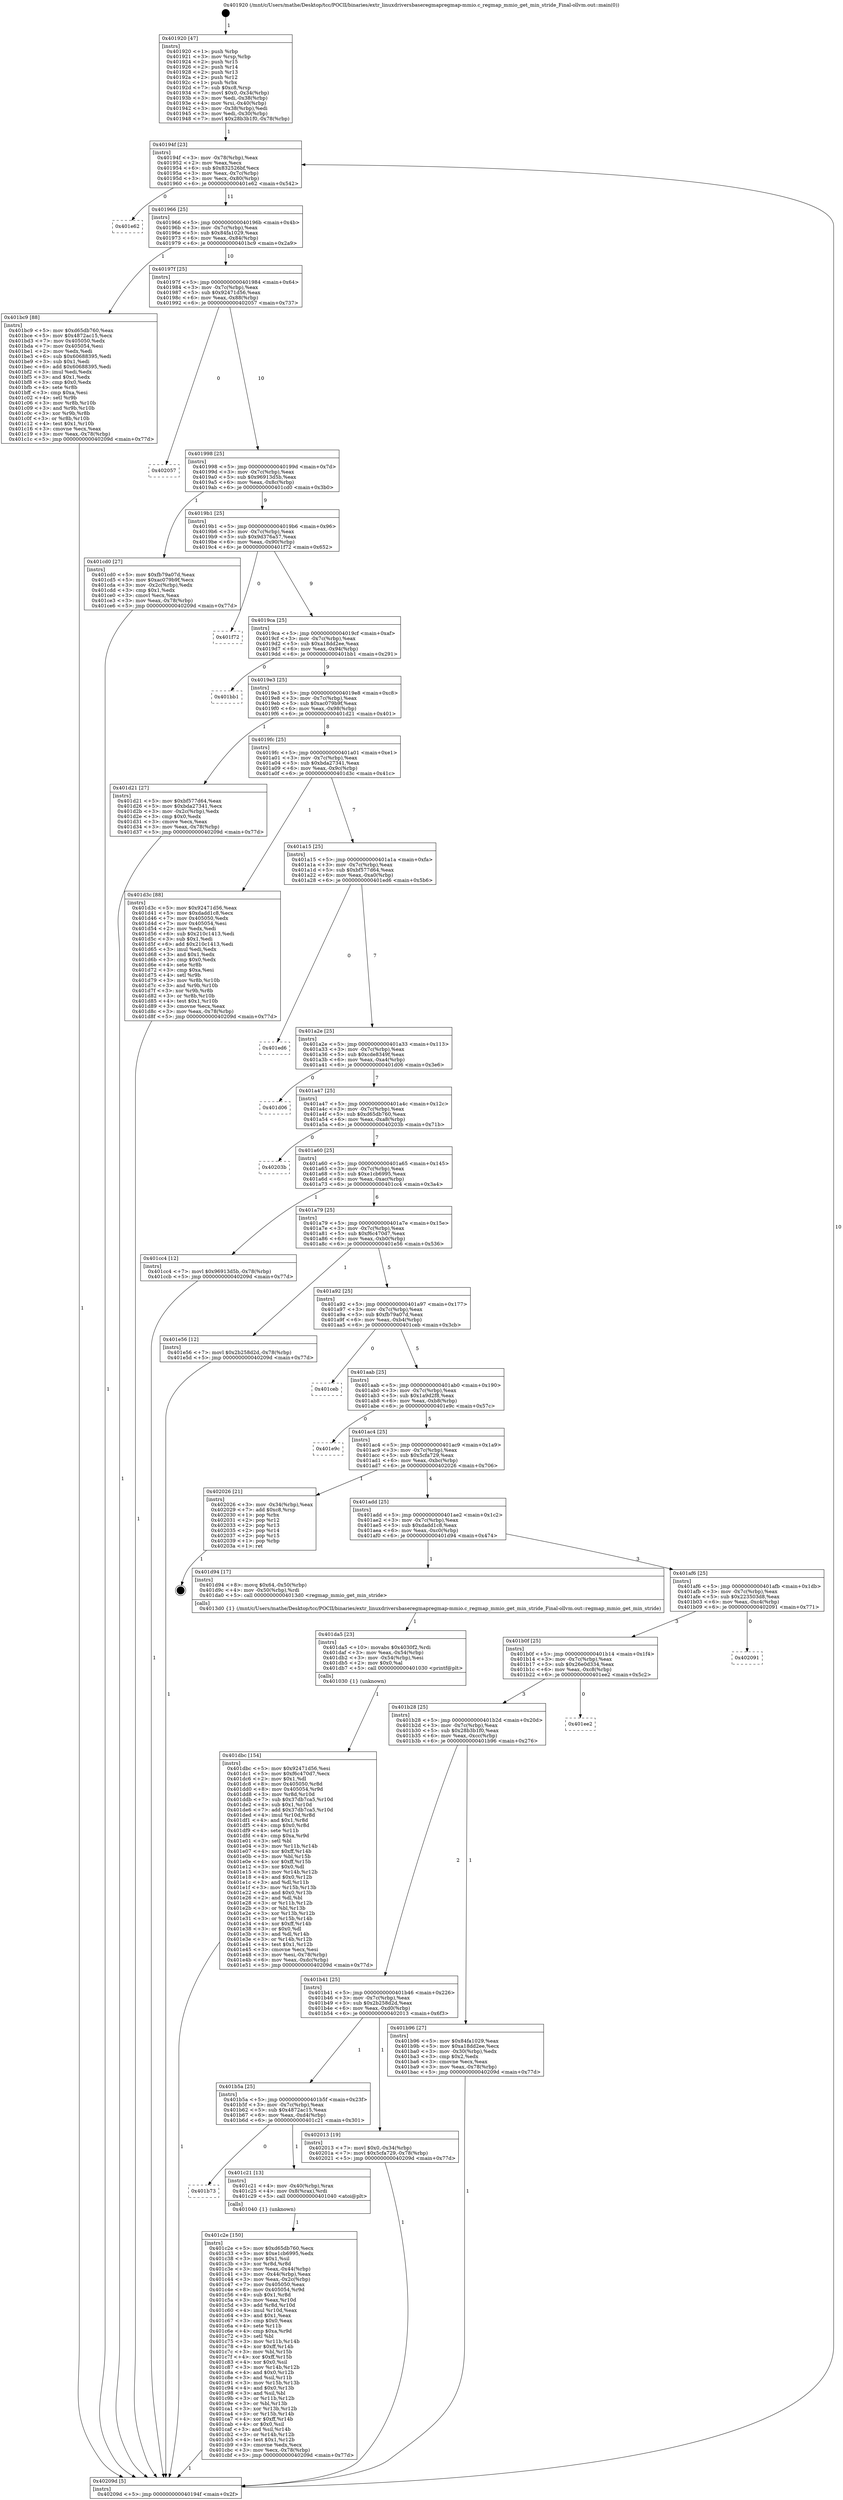 digraph "0x401920" {
  label = "0x401920 (/mnt/c/Users/mathe/Desktop/tcc/POCII/binaries/extr_linuxdriversbaseregmapregmap-mmio.c_regmap_mmio_get_min_stride_Final-ollvm.out::main(0))"
  labelloc = "t"
  node[shape=record]

  Entry [label="",width=0.3,height=0.3,shape=circle,fillcolor=black,style=filled]
  "0x40194f" [label="{
     0x40194f [23]\l
     | [instrs]\l
     &nbsp;&nbsp;0x40194f \<+3\>: mov -0x78(%rbp),%eax\l
     &nbsp;&nbsp;0x401952 \<+2\>: mov %eax,%ecx\l
     &nbsp;&nbsp;0x401954 \<+6\>: sub $0x832526bf,%ecx\l
     &nbsp;&nbsp;0x40195a \<+3\>: mov %eax,-0x7c(%rbp)\l
     &nbsp;&nbsp;0x40195d \<+3\>: mov %ecx,-0x80(%rbp)\l
     &nbsp;&nbsp;0x401960 \<+6\>: je 0000000000401e62 \<main+0x542\>\l
  }"]
  "0x401e62" [label="{
     0x401e62\l
  }", style=dashed]
  "0x401966" [label="{
     0x401966 [25]\l
     | [instrs]\l
     &nbsp;&nbsp;0x401966 \<+5\>: jmp 000000000040196b \<main+0x4b\>\l
     &nbsp;&nbsp;0x40196b \<+3\>: mov -0x7c(%rbp),%eax\l
     &nbsp;&nbsp;0x40196e \<+5\>: sub $0x84fa1029,%eax\l
     &nbsp;&nbsp;0x401973 \<+6\>: mov %eax,-0x84(%rbp)\l
     &nbsp;&nbsp;0x401979 \<+6\>: je 0000000000401bc9 \<main+0x2a9\>\l
  }"]
  Exit [label="",width=0.3,height=0.3,shape=circle,fillcolor=black,style=filled,peripheries=2]
  "0x401bc9" [label="{
     0x401bc9 [88]\l
     | [instrs]\l
     &nbsp;&nbsp;0x401bc9 \<+5\>: mov $0xd65db760,%eax\l
     &nbsp;&nbsp;0x401bce \<+5\>: mov $0x4872ac15,%ecx\l
     &nbsp;&nbsp;0x401bd3 \<+7\>: mov 0x405050,%edx\l
     &nbsp;&nbsp;0x401bda \<+7\>: mov 0x405054,%esi\l
     &nbsp;&nbsp;0x401be1 \<+2\>: mov %edx,%edi\l
     &nbsp;&nbsp;0x401be3 \<+6\>: sub $0x60688395,%edi\l
     &nbsp;&nbsp;0x401be9 \<+3\>: sub $0x1,%edi\l
     &nbsp;&nbsp;0x401bec \<+6\>: add $0x60688395,%edi\l
     &nbsp;&nbsp;0x401bf2 \<+3\>: imul %edi,%edx\l
     &nbsp;&nbsp;0x401bf5 \<+3\>: and $0x1,%edx\l
     &nbsp;&nbsp;0x401bf8 \<+3\>: cmp $0x0,%edx\l
     &nbsp;&nbsp;0x401bfb \<+4\>: sete %r8b\l
     &nbsp;&nbsp;0x401bff \<+3\>: cmp $0xa,%esi\l
     &nbsp;&nbsp;0x401c02 \<+4\>: setl %r9b\l
     &nbsp;&nbsp;0x401c06 \<+3\>: mov %r8b,%r10b\l
     &nbsp;&nbsp;0x401c09 \<+3\>: and %r9b,%r10b\l
     &nbsp;&nbsp;0x401c0c \<+3\>: xor %r9b,%r8b\l
     &nbsp;&nbsp;0x401c0f \<+3\>: or %r8b,%r10b\l
     &nbsp;&nbsp;0x401c12 \<+4\>: test $0x1,%r10b\l
     &nbsp;&nbsp;0x401c16 \<+3\>: cmovne %ecx,%eax\l
     &nbsp;&nbsp;0x401c19 \<+3\>: mov %eax,-0x78(%rbp)\l
     &nbsp;&nbsp;0x401c1c \<+5\>: jmp 000000000040209d \<main+0x77d\>\l
  }"]
  "0x40197f" [label="{
     0x40197f [25]\l
     | [instrs]\l
     &nbsp;&nbsp;0x40197f \<+5\>: jmp 0000000000401984 \<main+0x64\>\l
     &nbsp;&nbsp;0x401984 \<+3\>: mov -0x7c(%rbp),%eax\l
     &nbsp;&nbsp;0x401987 \<+5\>: sub $0x92471d56,%eax\l
     &nbsp;&nbsp;0x40198c \<+6\>: mov %eax,-0x88(%rbp)\l
     &nbsp;&nbsp;0x401992 \<+6\>: je 0000000000402057 \<main+0x737\>\l
  }"]
  "0x401dbc" [label="{
     0x401dbc [154]\l
     | [instrs]\l
     &nbsp;&nbsp;0x401dbc \<+5\>: mov $0x92471d56,%esi\l
     &nbsp;&nbsp;0x401dc1 \<+5\>: mov $0xf6c470d7,%ecx\l
     &nbsp;&nbsp;0x401dc6 \<+2\>: mov $0x1,%dl\l
     &nbsp;&nbsp;0x401dc8 \<+8\>: mov 0x405050,%r8d\l
     &nbsp;&nbsp;0x401dd0 \<+8\>: mov 0x405054,%r9d\l
     &nbsp;&nbsp;0x401dd8 \<+3\>: mov %r8d,%r10d\l
     &nbsp;&nbsp;0x401ddb \<+7\>: sub $0x37db7ca5,%r10d\l
     &nbsp;&nbsp;0x401de2 \<+4\>: sub $0x1,%r10d\l
     &nbsp;&nbsp;0x401de6 \<+7\>: add $0x37db7ca5,%r10d\l
     &nbsp;&nbsp;0x401ded \<+4\>: imul %r10d,%r8d\l
     &nbsp;&nbsp;0x401df1 \<+4\>: and $0x1,%r8d\l
     &nbsp;&nbsp;0x401df5 \<+4\>: cmp $0x0,%r8d\l
     &nbsp;&nbsp;0x401df9 \<+4\>: sete %r11b\l
     &nbsp;&nbsp;0x401dfd \<+4\>: cmp $0xa,%r9d\l
     &nbsp;&nbsp;0x401e01 \<+3\>: setl %bl\l
     &nbsp;&nbsp;0x401e04 \<+3\>: mov %r11b,%r14b\l
     &nbsp;&nbsp;0x401e07 \<+4\>: xor $0xff,%r14b\l
     &nbsp;&nbsp;0x401e0b \<+3\>: mov %bl,%r15b\l
     &nbsp;&nbsp;0x401e0e \<+4\>: xor $0xff,%r15b\l
     &nbsp;&nbsp;0x401e12 \<+3\>: xor $0x0,%dl\l
     &nbsp;&nbsp;0x401e15 \<+3\>: mov %r14b,%r12b\l
     &nbsp;&nbsp;0x401e18 \<+4\>: and $0x0,%r12b\l
     &nbsp;&nbsp;0x401e1c \<+3\>: and %dl,%r11b\l
     &nbsp;&nbsp;0x401e1f \<+3\>: mov %r15b,%r13b\l
     &nbsp;&nbsp;0x401e22 \<+4\>: and $0x0,%r13b\l
     &nbsp;&nbsp;0x401e26 \<+2\>: and %dl,%bl\l
     &nbsp;&nbsp;0x401e28 \<+3\>: or %r11b,%r12b\l
     &nbsp;&nbsp;0x401e2b \<+3\>: or %bl,%r13b\l
     &nbsp;&nbsp;0x401e2e \<+3\>: xor %r13b,%r12b\l
     &nbsp;&nbsp;0x401e31 \<+3\>: or %r15b,%r14b\l
     &nbsp;&nbsp;0x401e34 \<+4\>: xor $0xff,%r14b\l
     &nbsp;&nbsp;0x401e38 \<+3\>: or $0x0,%dl\l
     &nbsp;&nbsp;0x401e3b \<+3\>: and %dl,%r14b\l
     &nbsp;&nbsp;0x401e3e \<+3\>: or %r14b,%r12b\l
     &nbsp;&nbsp;0x401e41 \<+4\>: test $0x1,%r12b\l
     &nbsp;&nbsp;0x401e45 \<+3\>: cmovne %ecx,%esi\l
     &nbsp;&nbsp;0x401e48 \<+3\>: mov %esi,-0x78(%rbp)\l
     &nbsp;&nbsp;0x401e4b \<+6\>: mov %eax,-0xdc(%rbp)\l
     &nbsp;&nbsp;0x401e51 \<+5\>: jmp 000000000040209d \<main+0x77d\>\l
  }"]
  "0x402057" [label="{
     0x402057\l
  }", style=dashed]
  "0x401998" [label="{
     0x401998 [25]\l
     | [instrs]\l
     &nbsp;&nbsp;0x401998 \<+5\>: jmp 000000000040199d \<main+0x7d\>\l
     &nbsp;&nbsp;0x40199d \<+3\>: mov -0x7c(%rbp),%eax\l
     &nbsp;&nbsp;0x4019a0 \<+5\>: sub $0x96913d5b,%eax\l
     &nbsp;&nbsp;0x4019a5 \<+6\>: mov %eax,-0x8c(%rbp)\l
     &nbsp;&nbsp;0x4019ab \<+6\>: je 0000000000401cd0 \<main+0x3b0\>\l
  }"]
  "0x401da5" [label="{
     0x401da5 [23]\l
     | [instrs]\l
     &nbsp;&nbsp;0x401da5 \<+10\>: movabs $0x4030f2,%rdi\l
     &nbsp;&nbsp;0x401daf \<+3\>: mov %eax,-0x54(%rbp)\l
     &nbsp;&nbsp;0x401db2 \<+3\>: mov -0x54(%rbp),%esi\l
     &nbsp;&nbsp;0x401db5 \<+2\>: mov $0x0,%al\l
     &nbsp;&nbsp;0x401db7 \<+5\>: call 0000000000401030 \<printf@plt\>\l
     | [calls]\l
     &nbsp;&nbsp;0x401030 \{1\} (unknown)\l
  }"]
  "0x401cd0" [label="{
     0x401cd0 [27]\l
     | [instrs]\l
     &nbsp;&nbsp;0x401cd0 \<+5\>: mov $0xfb79a07d,%eax\l
     &nbsp;&nbsp;0x401cd5 \<+5\>: mov $0xac079b9f,%ecx\l
     &nbsp;&nbsp;0x401cda \<+3\>: mov -0x2c(%rbp),%edx\l
     &nbsp;&nbsp;0x401cdd \<+3\>: cmp $0x1,%edx\l
     &nbsp;&nbsp;0x401ce0 \<+3\>: cmovl %ecx,%eax\l
     &nbsp;&nbsp;0x401ce3 \<+3\>: mov %eax,-0x78(%rbp)\l
     &nbsp;&nbsp;0x401ce6 \<+5\>: jmp 000000000040209d \<main+0x77d\>\l
  }"]
  "0x4019b1" [label="{
     0x4019b1 [25]\l
     | [instrs]\l
     &nbsp;&nbsp;0x4019b1 \<+5\>: jmp 00000000004019b6 \<main+0x96\>\l
     &nbsp;&nbsp;0x4019b6 \<+3\>: mov -0x7c(%rbp),%eax\l
     &nbsp;&nbsp;0x4019b9 \<+5\>: sub $0x9d376a57,%eax\l
     &nbsp;&nbsp;0x4019be \<+6\>: mov %eax,-0x90(%rbp)\l
     &nbsp;&nbsp;0x4019c4 \<+6\>: je 0000000000401f72 \<main+0x652\>\l
  }"]
  "0x401c2e" [label="{
     0x401c2e [150]\l
     | [instrs]\l
     &nbsp;&nbsp;0x401c2e \<+5\>: mov $0xd65db760,%ecx\l
     &nbsp;&nbsp;0x401c33 \<+5\>: mov $0xe1cb6995,%edx\l
     &nbsp;&nbsp;0x401c38 \<+3\>: mov $0x1,%sil\l
     &nbsp;&nbsp;0x401c3b \<+3\>: xor %r8d,%r8d\l
     &nbsp;&nbsp;0x401c3e \<+3\>: mov %eax,-0x44(%rbp)\l
     &nbsp;&nbsp;0x401c41 \<+3\>: mov -0x44(%rbp),%eax\l
     &nbsp;&nbsp;0x401c44 \<+3\>: mov %eax,-0x2c(%rbp)\l
     &nbsp;&nbsp;0x401c47 \<+7\>: mov 0x405050,%eax\l
     &nbsp;&nbsp;0x401c4e \<+8\>: mov 0x405054,%r9d\l
     &nbsp;&nbsp;0x401c56 \<+4\>: sub $0x1,%r8d\l
     &nbsp;&nbsp;0x401c5a \<+3\>: mov %eax,%r10d\l
     &nbsp;&nbsp;0x401c5d \<+3\>: add %r8d,%r10d\l
     &nbsp;&nbsp;0x401c60 \<+4\>: imul %r10d,%eax\l
     &nbsp;&nbsp;0x401c64 \<+3\>: and $0x1,%eax\l
     &nbsp;&nbsp;0x401c67 \<+3\>: cmp $0x0,%eax\l
     &nbsp;&nbsp;0x401c6a \<+4\>: sete %r11b\l
     &nbsp;&nbsp;0x401c6e \<+4\>: cmp $0xa,%r9d\l
     &nbsp;&nbsp;0x401c72 \<+3\>: setl %bl\l
     &nbsp;&nbsp;0x401c75 \<+3\>: mov %r11b,%r14b\l
     &nbsp;&nbsp;0x401c78 \<+4\>: xor $0xff,%r14b\l
     &nbsp;&nbsp;0x401c7c \<+3\>: mov %bl,%r15b\l
     &nbsp;&nbsp;0x401c7f \<+4\>: xor $0xff,%r15b\l
     &nbsp;&nbsp;0x401c83 \<+4\>: xor $0x0,%sil\l
     &nbsp;&nbsp;0x401c87 \<+3\>: mov %r14b,%r12b\l
     &nbsp;&nbsp;0x401c8a \<+4\>: and $0x0,%r12b\l
     &nbsp;&nbsp;0x401c8e \<+3\>: and %sil,%r11b\l
     &nbsp;&nbsp;0x401c91 \<+3\>: mov %r15b,%r13b\l
     &nbsp;&nbsp;0x401c94 \<+4\>: and $0x0,%r13b\l
     &nbsp;&nbsp;0x401c98 \<+3\>: and %sil,%bl\l
     &nbsp;&nbsp;0x401c9b \<+3\>: or %r11b,%r12b\l
     &nbsp;&nbsp;0x401c9e \<+3\>: or %bl,%r13b\l
     &nbsp;&nbsp;0x401ca1 \<+3\>: xor %r13b,%r12b\l
     &nbsp;&nbsp;0x401ca4 \<+3\>: or %r15b,%r14b\l
     &nbsp;&nbsp;0x401ca7 \<+4\>: xor $0xff,%r14b\l
     &nbsp;&nbsp;0x401cab \<+4\>: or $0x0,%sil\l
     &nbsp;&nbsp;0x401caf \<+3\>: and %sil,%r14b\l
     &nbsp;&nbsp;0x401cb2 \<+3\>: or %r14b,%r12b\l
     &nbsp;&nbsp;0x401cb5 \<+4\>: test $0x1,%r12b\l
     &nbsp;&nbsp;0x401cb9 \<+3\>: cmovne %edx,%ecx\l
     &nbsp;&nbsp;0x401cbc \<+3\>: mov %ecx,-0x78(%rbp)\l
     &nbsp;&nbsp;0x401cbf \<+5\>: jmp 000000000040209d \<main+0x77d\>\l
  }"]
  "0x401f72" [label="{
     0x401f72\l
  }", style=dashed]
  "0x4019ca" [label="{
     0x4019ca [25]\l
     | [instrs]\l
     &nbsp;&nbsp;0x4019ca \<+5\>: jmp 00000000004019cf \<main+0xaf\>\l
     &nbsp;&nbsp;0x4019cf \<+3\>: mov -0x7c(%rbp),%eax\l
     &nbsp;&nbsp;0x4019d2 \<+5\>: sub $0xa18dd2ee,%eax\l
     &nbsp;&nbsp;0x4019d7 \<+6\>: mov %eax,-0x94(%rbp)\l
     &nbsp;&nbsp;0x4019dd \<+6\>: je 0000000000401bb1 \<main+0x291\>\l
  }"]
  "0x401b73" [label="{
     0x401b73\l
  }", style=dashed]
  "0x401bb1" [label="{
     0x401bb1\l
  }", style=dashed]
  "0x4019e3" [label="{
     0x4019e3 [25]\l
     | [instrs]\l
     &nbsp;&nbsp;0x4019e3 \<+5\>: jmp 00000000004019e8 \<main+0xc8\>\l
     &nbsp;&nbsp;0x4019e8 \<+3\>: mov -0x7c(%rbp),%eax\l
     &nbsp;&nbsp;0x4019eb \<+5\>: sub $0xac079b9f,%eax\l
     &nbsp;&nbsp;0x4019f0 \<+6\>: mov %eax,-0x98(%rbp)\l
     &nbsp;&nbsp;0x4019f6 \<+6\>: je 0000000000401d21 \<main+0x401\>\l
  }"]
  "0x401c21" [label="{
     0x401c21 [13]\l
     | [instrs]\l
     &nbsp;&nbsp;0x401c21 \<+4\>: mov -0x40(%rbp),%rax\l
     &nbsp;&nbsp;0x401c25 \<+4\>: mov 0x8(%rax),%rdi\l
     &nbsp;&nbsp;0x401c29 \<+5\>: call 0000000000401040 \<atoi@plt\>\l
     | [calls]\l
     &nbsp;&nbsp;0x401040 \{1\} (unknown)\l
  }"]
  "0x401d21" [label="{
     0x401d21 [27]\l
     | [instrs]\l
     &nbsp;&nbsp;0x401d21 \<+5\>: mov $0xbf577d64,%eax\l
     &nbsp;&nbsp;0x401d26 \<+5\>: mov $0xbda27341,%ecx\l
     &nbsp;&nbsp;0x401d2b \<+3\>: mov -0x2c(%rbp),%edx\l
     &nbsp;&nbsp;0x401d2e \<+3\>: cmp $0x0,%edx\l
     &nbsp;&nbsp;0x401d31 \<+3\>: cmove %ecx,%eax\l
     &nbsp;&nbsp;0x401d34 \<+3\>: mov %eax,-0x78(%rbp)\l
     &nbsp;&nbsp;0x401d37 \<+5\>: jmp 000000000040209d \<main+0x77d\>\l
  }"]
  "0x4019fc" [label="{
     0x4019fc [25]\l
     | [instrs]\l
     &nbsp;&nbsp;0x4019fc \<+5\>: jmp 0000000000401a01 \<main+0xe1\>\l
     &nbsp;&nbsp;0x401a01 \<+3\>: mov -0x7c(%rbp),%eax\l
     &nbsp;&nbsp;0x401a04 \<+5\>: sub $0xbda27341,%eax\l
     &nbsp;&nbsp;0x401a09 \<+6\>: mov %eax,-0x9c(%rbp)\l
     &nbsp;&nbsp;0x401a0f \<+6\>: je 0000000000401d3c \<main+0x41c\>\l
  }"]
  "0x401b5a" [label="{
     0x401b5a [25]\l
     | [instrs]\l
     &nbsp;&nbsp;0x401b5a \<+5\>: jmp 0000000000401b5f \<main+0x23f\>\l
     &nbsp;&nbsp;0x401b5f \<+3\>: mov -0x7c(%rbp),%eax\l
     &nbsp;&nbsp;0x401b62 \<+5\>: sub $0x4872ac15,%eax\l
     &nbsp;&nbsp;0x401b67 \<+6\>: mov %eax,-0xd4(%rbp)\l
     &nbsp;&nbsp;0x401b6d \<+6\>: je 0000000000401c21 \<main+0x301\>\l
  }"]
  "0x401d3c" [label="{
     0x401d3c [88]\l
     | [instrs]\l
     &nbsp;&nbsp;0x401d3c \<+5\>: mov $0x92471d56,%eax\l
     &nbsp;&nbsp;0x401d41 \<+5\>: mov $0xdadd1c8,%ecx\l
     &nbsp;&nbsp;0x401d46 \<+7\>: mov 0x405050,%edx\l
     &nbsp;&nbsp;0x401d4d \<+7\>: mov 0x405054,%esi\l
     &nbsp;&nbsp;0x401d54 \<+2\>: mov %edx,%edi\l
     &nbsp;&nbsp;0x401d56 \<+6\>: sub $0x210c1413,%edi\l
     &nbsp;&nbsp;0x401d5c \<+3\>: sub $0x1,%edi\l
     &nbsp;&nbsp;0x401d5f \<+6\>: add $0x210c1413,%edi\l
     &nbsp;&nbsp;0x401d65 \<+3\>: imul %edi,%edx\l
     &nbsp;&nbsp;0x401d68 \<+3\>: and $0x1,%edx\l
     &nbsp;&nbsp;0x401d6b \<+3\>: cmp $0x0,%edx\l
     &nbsp;&nbsp;0x401d6e \<+4\>: sete %r8b\l
     &nbsp;&nbsp;0x401d72 \<+3\>: cmp $0xa,%esi\l
     &nbsp;&nbsp;0x401d75 \<+4\>: setl %r9b\l
     &nbsp;&nbsp;0x401d79 \<+3\>: mov %r8b,%r10b\l
     &nbsp;&nbsp;0x401d7c \<+3\>: and %r9b,%r10b\l
     &nbsp;&nbsp;0x401d7f \<+3\>: xor %r9b,%r8b\l
     &nbsp;&nbsp;0x401d82 \<+3\>: or %r8b,%r10b\l
     &nbsp;&nbsp;0x401d85 \<+4\>: test $0x1,%r10b\l
     &nbsp;&nbsp;0x401d89 \<+3\>: cmovne %ecx,%eax\l
     &nbsp;&nbsp;0x401d8c \<+3\>: mov %eax,-0x78(%rbp)\l
     &nbsp;&nbsp;0x401d8f \<+5\>: jmp 000000000040209d \<main+0x77d\>\l
  }"]
  "0x401a15" [label="{
     0x401a15 [25]\l
     | [instrs]\l
     &nbsp;&nbsp;0x401a15 \<+5\>: jmp 0000000000401a1a \<main+0xfa\>\l
     &nbsp;&nbsp;0x401a1a \<+3\>: mov -0x7c(%rbp),%eax\l
     &nbsp;&nbsp;0x401a1d \<+5\>: sub $0xbf577d64,%eax\l
     &nbsp;&nbsp;0x401a22 \<+6\>: mov %eax,-0xa0(%rbp)\l
     &nbsp;&nbsp;0x401a28 \<+6\>: je 0000000000401ed6 \<main+0x5b6\>\l
  }"]
  "0x402013" [label="{
     0x402013 [19]\l
     | [instrs]\l
     &nbsp;&nbsp;0x402013 \<+7\>: movl $0x0,-0x34(%rbp)\l
     &nbsp;&nbsp;0x40201a \<+7\>: movl $0x5cfa729,-0x78(%rbp)\l
     &nbsp;&nbsp;0x402021 \<+5\>: jmp 000000000040209d \<main+0x77d\>\l
  }"]
  "0x401ed6" [label="{
     0x401ed6\l
  }", style=dashed]
  "0x401a2e" [label="{
     0x401a2e [25]\l
     | [instrs]\l
     &nbsp;&nbsp;0x401a2e \<+5\>: jmp 0000000000401a33 \<main+0x113\>\l
     &nbsp;&nbsp;0x401a33 \<+3\>: mov -0x7c(%rbp),%eax\l
     &nbsp;&nbsp;0x401a36 \<+5\>: sub $0xcde8349f,%eax\l
     &nbsp;&nbsp;0x401a3b \<+6\>: mov %eax,-0xa4(%rbp)\l
     &nbsp;&nbsp;0x401a41 \<+6\>: je 0000000000401d06 \<main+0x3e6\>\l
  }"]
  "0x401920" [label="{
     0x401920 [47]\l
     | [instrs]\l
     &nbsp;&nbsp;0x401920 \<+1\>: push %rbp\l
     &nbsp;&nbsp;0x401921 \<+3\>: mov %rsp,%rbp\l
     &nbsp;&nbsp;0x401924 \<+2\>: push %r15\l
     &nbsp;&nbsp;0x401926 \<+2\>: push %r14\l
     &nbsp;&nbsp;0x401928 \<+2\>: push %r13\l
     &nbsp;&nbsp;0x40192a \<+2\>: push %r12\l
     &nbsp;&nbsp;0x40192c \<+1\>: push %rbx\l
     &nbsp;&nbsp;0x40192d \<+7\>: sub $0xc8,%rsp\l
     &nbsp;&nbsp;0x401934 \<+7\>: movl $0x0,-0x34(%rbp)\l
     &nbsp;&nbsp;0x40193b \<+3\>: mov %edi,-0x38(%rbp)\l
     &nbsp;&nbsp;0x40193e \<+4\>: mov %rsi,-0x40(%rbp)\l
     &nbsp;&nbsp;0x401942 \<+3\>: mov -0x38(%rbp),%edi\l
     &nbsp;&nbsp;0x401945 \<+3\>: mov %edi,-0x30(%rbp)\l
     &nbsp;&nbsp;0x401948 \<+7\>: movl $0x28b3b1f0,-0x78(%rbp)\l
  }"]
  "0x401d06" [label="{
     0x401d06\l
  }", style=dashed]
  "0x401a47" [label="{
     0x401a47 [25]\l
     | [instrs]\l
     &nbsp;&nbsp;0x401a47 \<+5\>: jmp 0000000000401a4c \<main+0x12c\>\l
     &nbsp;&nbsp;0x401a4c \<+3\>: mov -0x7c(%rbp),%eax\l
     &nbsp;&nbsp;0x401a4f \<+5\>: sub $0xd65db760,%eax\l
     &nbsp;&nbsp;0x401a54 \<+6\>: mov %eax,-0xa8(%rbp)\l
     &nbsp;&nbsp;0x401a5a \<+6\>: je 000000000040203b \<main+0x71b\>\l
  }"]
  "0x40209d" [label="{
     0x40209d [5]\l
     | [instrs]\l
     &nbsp;&nbsp;0x40209d \<+5\>: jmp 000000000040194f \<main+0x2f\>\l
  }"]
  "0x40203b" [label="{
     0x40203b\l
  }", style=dashed]
  "0x401a60" [label="{
     0x401a60 [25]\l
     | [instrs]\l
     &nbsp;&nbsp;0x401a60 \<+5\>: jmp 0000000000401a65 \<main+0x145\>\l
     &nbsp;&nbsp;0x401a65 \<+3\>: mov -0x7c(%rbp),%eax\l
     &nbsp;&nbsp;0x401a68 \<+5\>: sub $0xe1cb6995,%eax\l
     &nbsp;&nbsp;0x401a6d \<+6\>: mov %eax,-0xac(%rbp)\l
     &nbsp;&nbsp;0x401a73 \<+6\>: je 0000000000401cc4 \<main+0x3a4\>\l
  }"]
  "0x401b41" [label="{
     0x401b41 [25]\l
     | [instrs]\l
     &nbsp;&nbsp;0x401b41 \<+5\>: jmp 0000000000401b46 \<main+0x226\>\l
     &nbsp;&nbsp;0x401b46 \<+3\>: mov -0x7c(%rbp),%eax\l
     &nbsp;&nbsp;0x401b49 \<+5\>: sub $0x2b258d2d,%eax\l
     &nbsp;&nbsp;0x401b4e \<+6\>: mov %eax,-0xd0(%rbp)\l
     &nbsp;&nbsp;0x401b54 \<+6\>: je 0000000000402013 \<main+0x6f3\>\l
  }"]
  "0x401cc4" [label="{
     0x401cc4 [12]\l
     | [instrs]\l
     &nbsp;&nbsp;0x401cc4 \<+7\>: movl $0x96913d5b,-0x78(%rbp)\l
     &nbsp;&nbsp;0x401ccb \<+5\>: jmp 000000000040209d \<main+0x77d\>\l
  }"]
  "0x401a79" [label="{
     0x401a79 [25]\l
     | [instrs]\l
     &nbsp;&nbsp;0x401a79 \<+5\>: jmp 0000000000401a7e \<main+0x15e\>\l
     &nbsp;&nbsp;0x401a7e \<+3\>: mov -0x7c(%rbp),%eax\l
     &nbsp;&nbsp;0x401a81 \<+5\>: sub $0xf6c470d7,%eax\l
     &nbsp;&nbsp;0x401a86 \<+6\>: mov %eax,-0xb0(%rbp)\l
     &nbsp;&nbsp;0x401a8c \<+6\>: je 0000000000401e56 \<main+0x536\>\l
  }"]
  "0x401b96" [label="{
     0x401b96 [27]\l
     | [instrs]\l
     &nbsp;&nbsp;0x401b96 \<+5\>: mov $0x84fa1029,%eax\l
     &nbsp;&nbsp;0x401b9b \<+5\>: mov $0xa18dd2ee,%ecx\l
     &nbsp;&nbsp;0x401ba0 \<+3\>: mov -0x30(%rbp),%edx\l
     &nbsp;&nbsp;0x401ba3 \<+3\>: cmp $0x2,%edx\l
     &nbsp;&nbsp;0x401ba6 \<+3\>: cmovne %ecx,%eax\l
     &nbsp;&nbsp;0x401ba9 \<+3\>: mov %eax,-0x78(%rbp)\l
     &nbsp;&nbsp;0x401bac \<+5\>: jmp 000000000040209d \<main+0x77d\>\l
  }"]
  "0x401e56" [label="{
     0x401e56 [12]\l
     | [instrs]\l
     &nbsp;&nbsp;0x401e56 \<+7\>: movl $0x2b258d2d,-0x78(%rbp)\l
     &nbsp;&nbsp;0x401e5d \<+5\>: jmp 000000000040209d \<main+0x77d\>\l
  }"]
  "0x401a92" [label="{
     0x401a92 [25]\l
     | [instrs]\l
     &nbsp;&nbsp;0x401a92 \<+5\>: jmp 0000000000401a97 \<main+0x177\>\l
     &nbsp;&nbsp;0x401a97 \<+3\>: mov -0x7c(%rbp),%eax\l
     &nbsp;&nbsp;0x401a9a \<+5\>: sub $0xfb79a07d,%eax\l
     &nbsp;&nbsp;0x401a9f \<+6\>: mov %eax,-0xb4(%rbp)\l
     &nbsp;&nbsp;0x401aa5 \<+6\>: je 0000000000401ceb \<main+0x3cb\>\l
  }"]
  "0x401b28" [label="{
     0x401b28 [25]\l
     | [instrs]\l
     &nbsp;&nbsp;0x401b28 \<+5\>: jmp 0000000000401b2d \<main+0x20d\>\l
     &nbsp;&nbsp;0x401b2d \<+3\>: mov -0x7c(%rbp),%eax\l
     &nbsp;&nbsp;0x401b30 \<+5\>: sub $0x28b3b1f0,%eax\l
     &nbsp;&nbsp;0x401b35 \<+6\>: mov %eax,-0xcc(%rbp)\l
     &nbsp;&nbsp;0x401b3b \<+6\>: je 0000000000401b96 \<main+0x276\>\l
  }"]
  "0x401ceb" [label="{
     0x401ceb\l
  }", style=dashed]
  "0x401aab" [label="{
     0x401aab [25]\l
     | [instrs]\l
     &nbsp;&nbsp;0x401aab \<+5\>: jmp 0000000000401ab0 \<main+0x190\>\l
     &nbsp;&nbsp;0x401ab0 \<+3\>: mov -0x7c(%rbp),%eax\l
     &nbsp;&nbsp;0x401ab3 \<+5\>: sub $0x1a9d2f8,%eax\l
     &nbsp;&nbsp;0x401ab8 \<+6\>: mov %eax,-0xb8(%rbp)\l
     &nbsp;&nbsp;0x401abe \<+6\>: je 0000000000401e9c \<main+0x57c\>\l
  }"]
  "0x401ee2" [label="{
     0x401ee2\l
  }", style=dashed]
  "0x401e9c" [label="{
     0x401e9c\l
  }", style=dashed]
  "0x401ac4" [label="{
     0x401ac4 [25]\l
     | [instrs]\l
     &nbsp;&nbsp;0x401ac4 \<+5\>: jmp 0000000000401ac9 \<main+0x1a9\>\l
     &nbsp;&nbsp;0x401ac9 \<+3\>: mov -0x7c(%rbp),%eax\l
     &nbsp;&nbsp;0x401acc \<+5\>: sub $0x5cfa729,%eax\l
     &nbsp;&nbsp;0x401ad1 \<+6\>: mov %eax,-0xbc(%rbp)\l
     &nbsp;&nbsp;0x401ad7 \<+6\>: je 0000000000402026 \<main+0x706\>\l
  }"]
  "0x401b0f" [label="{
     0x401b0f [25]\l
     | [instrs]\l
     &nbsp;&nbsp;0x401b0f \<+5\>: jmp 0000000000401b14 \<main+0x1f4\>\l
     &nbsp;&nbsp;0x401b14 \<+3\>: mov -0x7c(%rbp),%eax\l
     &nbsp;&nbsp;0x401b17 \<+5\>: sub $0x26e0d334,%eax\l
     &nbsp;&nbsp;0x401b1c \<+6\>: mov %eax,-0xc8(%rbp)\l
     &nbsp;&nbsp;0x401b22 \<+6\>: je 0000000000401ee2 \<main+0x5c2\>\l
  }"]
  "0x402026" [label="{
     0x402026 [21]\l
     | [instrs]\l
     &nbsp;&nbsp;0x402026 \<+3\>: mov -0x34(%rbp),%eax\l
     &nbsp;&nbsp;0x402029 \<+7\>: add $0xc8,%rsp\l
     &nbsp;&nbsp;0x402030 \<+1\>: pop %rbx\l
     &nbsp;&nbsp;0x402031 \<+2\>: pop %r12\l
     &nbsp;&nbsp;0x402033 \<+2\>: pop %r13\l
     &nbsp;&nbsp;0x402035 \<+2\>: pop %r14\l
     &nbsp;&nbsp;0x402037 \<+2\>: pop %r15\l
     &nbsp;&nbsp;0x402039 \<+1\>: pop %rbp\l
     &nbsp;&nbsp;0x40203a \<+1\>: ret\l
  }"]
  "0x401add" [label="{
     0x401add [25]\l
     | [instrs]\l
     &nbsp;&nbsp;0x401add \<+5\>: jmp 0000000000401ae2 \<main+0x1c2\>\l
     &nbsp;&nbsp;0x401ae2 \<+3\>: mov -0x7c(%rbp),%eax\l
     &nbsp;&nbsp;0x401ae5 \<+5\>: sub $0xdadd1c8,%eax\l
     &nbsp;&nbsp;0x401aea \<+6\>: mov %eax,-0xc0(%rbp)\l
     &nbsp;&nbsp;0x401af0 \<+6\>: je 0000000000401d94 \<main+0x474\>\l
  }"]
  "0x402091" [label="{
     0x402091\l
  }", style=dashed]
  "0x401d94" [label="{
     0x401d94 [17]\l
     | [instrs]\l
     &nbsp;&nbsp;0x401d94 \<+8\>: movq $0x64,-0x50(%rbp)\l
     &nbsp;&nbsp;0x401d9c \<+4\>: mov -0x50(%rbp),%rdi\l
     &nbsp;&nbsp;0x401da0 \<+5\>: call 00000000004013d0 \<regmap_mmio_get_min_stride\>\l
     | [calls]\l
     &nbsp;&nbsp;0x4013d0 \{1\} (/mnt/c/Users/mathe/Desktop/tcc/POCII/binaries/extr_linuxdriversbaseregmapregmap-mmio.c_regmap_mmio_get_min_stride_Final-ollvm.out::regmap_mmio_get_min_stride)\l
  }"]
  "0x401af6" [label="{
     0x401af6 [25]\l
     | [instrs]\l
     &nbsp;&nbsp;0x401af6 \<+5\>: jmp 0000000000401afb \<main+0x1db\>\l
     &nbsp;&nbsp;0x401afb \<+3\>: mov -0x7c(%rbp),%eax\l
     &nbsp;&nbsp;0x401afe \<+5\>: sub $0x223503d8,%eax\l
     &nbsp;&nbsp;0x401b03 \<+6\>: mov %eax,-0xc4(%rbp)\l
     &nbsp;&nbsp;0x401b09 \<+6\>: je 0000000000402091 \<main+0x771\>\l
  }"]
  Entry -> "0x401920" [label=" 1"]
  "0x40194f" -> "0x401e62" [label=" 0"]
  "0x40194f" -> "0x401966" [label=" 11"]
  "0x402026" -> Exit [label=" 1"]
  "0x401966" -> "0x401bc9" [label=" 1"]
  "0x401966" -> "0x40197f" [label=" 10"]
  "0x402013" -> "0x40209d" [label=" 1"]
  "0x40197f" -> "0x402057" [label=" 0"]
  "0x40197f" -> "0x401998" [label=" 10"]
  "0x401e56" -> "0x40209d" [label=" 1"]
  "0x401998" -> "0x401cd0" [label=" 1"]
  "0x401998" -> "0x4019b1" [label=" 9"]
  "0x401dbc" -> "0x40209d" [label=" 1"]
  "0x4019b1" -> "0x401f72" [label=" 0"]
  "0x4019b1" -> "0x4019ca" [label=" 9"]
  "0x401da5" -> "0x401dbc" [label=" 1"]
  "0x4019ca" -> "0x401bb1" [label=" 0"]
  "0x4019ca" -> "0x4019e3" [label=" 9"]
  "0x401d94" -> "0x401da5" [label=" 1"]
  "0x4019e3" -> "0x401d21" [label=" 1"]
  "0x4019e3" -> "0x4019fc" [label=" 8"]
  "0x401d3c" -> "0x40209d" [label=" 1"]
  "0x4019fc" -> "0x401d3c" [label=" 1"]
  "0x4019fc" -> "0x401a15" [label=" 7"]
  "0x401cd0" -> "0x40209d" [label=" 1"]
  "0x401a15" -> "0x401ed6" [label=" 0"]
  "0x401a15" -> "0x401a2e" [label=" 7"]
  "0x401cc4" -> "0x40209d" [label=" 1"]
  "0x401a2e" -> "0x401d06" [label=" 0"]
  "0x401a2e" -> "0x401a47" [label=" 7"]
  "0x401c21" -> "0x401c2e" [label=" 1"]
  "0x401a47" -> "0x40203b" [label=" 0"]
  "0x401a47" -> "0x401a60" [label=" 7"]
  "0x401b5a" -> "0x401b73" [label=" 0"]
  "0x401a60" -> "0x401cc4" [label=" 1"]
  "0x401a60" -> "0x401a79" [label=" 6"]
  "0x401b5a" -> "0x401c21" [label=" 1"]
  "0x401a79" -> "0x401e56" [label=" 1"]
  "0x401a79" -> "0x401a92" [label=" 5"]
  "0x401d21" -> "0x40209d" [label=" 1"]
  "0x401a92" -> "0x401ceb" [label=" 0"]
  "0x401a92" -> "0x401aab" [label=" 5"]
  "0x401b41" -> "0x402013" [label=" 1"]
  "0x401aab" -> "0x401e9c" [label=" 0"]
  "0x401aab" -> "0x401ac4" [label=" 5"]
  "0x401c2e" -> "0x40209d" [label=" 1"]
  "0x401ac4" -> "0x402026" [label=" 1"]
  "0x401ac4" -> "0x401add" [label=" 4"]
  "0x40209d" -> "0x40194f" [label=" 10"]
  "0x401add" -> "0x401d94" [label=" 1"]
  "0x401add" -> "0x401af6" [label=" 3"]
  "0x401920" -> "0x40194f" [label=" 1"]
  "0x401af6" -> "0x402091" [label=" 0"]
  "0x401af6" -> "0x401b0f" [label=" 3"]
  "0x401bc9" -> "0x40209d" [label=" 1"]
  "0x401b0f" -> "0x401ee2" [label=" 0"]
  "0x401b0f" -> "0x401b28" [label=" 3"]
  "0x401b41" -> "0x401b5a" [label=" 1"]
  "0x401b28" -> "0x401b96" [label=" 1"]
  "0x401b28" -> "0x401b41" [label=" 2"]
  "0x401b96" -> "0x40209d" [label=" 1"]
}
